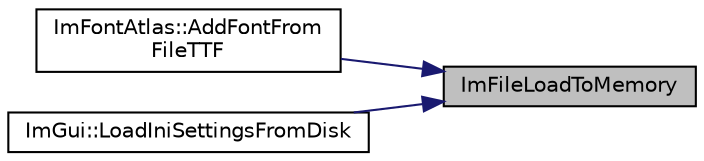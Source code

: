 digraph "ImFileLoadToMemory"
{
 // LATEX_PDF_SIZE
  edge [fontname="Helvetica",fontsize="10",labelfontname="Helvetica",labelfontsize="10"];
  node [fontname="Helvetica",fontsize="10",shape=record];
  rankdir="RL";
  Node1 [label="ImFileLoadToMemory",height=0.2,width=0.4,color="black", fillcolor="grey75", style="filled", fontcolor="black",tooltip=" "];
  Node1 -> Node2 [dir="back",color="midnightblue",fontsize="10",style="solid"];
  Node2 [label="ImFontAtlas::AddFontFrom\lFileTTF",height=0.2,width=0.4,color="black", fillcolor="white", style="filled",URL="$struct_im_font_atlas.html#a26d0333bae95222ca2c2fd2886eae562",tooltip=" "];
  Node1 -> Node3 [dir="back",color="midnightblue",fontsize="10",style="solid"];
  Node3 [label="ImGui::LoadIniSettingsFromDisk",height=0.2,width=0.4,color="black", fillcolor="white", style="filled",URL="$namespace_im_gui.html#a4bf22fb84ba768fc18383af50e8c217f",tooltip=" "];
}
